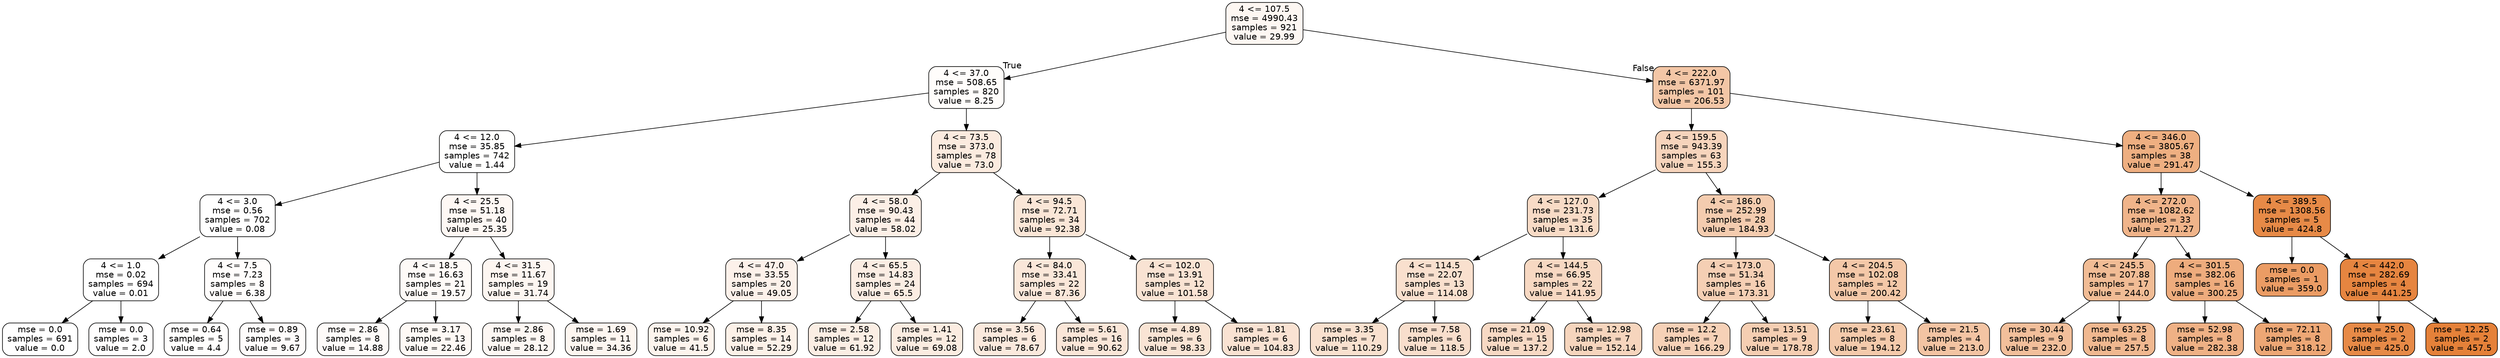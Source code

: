 digraph Tree {
node [shape=box, style="filled, rounded", color="black", fontname=helvetica] ;
edge [fontname=helvetica] ;
0 [label="4 <= 107.5\nmse = 4990.43\nsamples = 921\nvalue = 29.99", fillcolor="#fdf7f2"] ;
1 [label="4 <= 37.0\nmse = 508.65\nsamples = 820\nvalue = 8.25", fillcolor="#fffdfb"] ;
0 -> 1 [labeldistance=2.5, labelangle=45, headlabel="True"] ;
2 [label="4 <= 12.0\nmse = 35.85\nsamples = 742\nvalue = 1.44", fillcolor="#fffffe"] ;
1 -> 2 ;
3 [label="4 <= 3.0\nmse = 0.56\nsamples = 702\nvalue = 0.08", fillcolor="#ffffff"] ;
2 -> 3 ;
4 [label="4 <= 1.0\nmse = 0.02\nsamples = 694\nvalue = 0.01", fillcolor="#ffffff"] ;
3 -> 4 ;
5 [label="mse = 0.0\nsamples = 691\nvalue = 0.0", fillcolor="#ffffff"] ;
4 -> 5 ;
6 [label="mse = 0.0\nsamples = 3\nvalue = 2.0", fillcolor="#fffefe"] ;
4 -> 6 ;
7 [label="4 <= 7.5\nmse = 7.23\nsamples = 8\nvalue = 6.38", fillcolor="#fffdfc"] ;
3 -> 7 ;
8 [label="mse = 0.64\nsamples = 5\nvalue = 4.4", fillcolor="#fffefd"] ;
7 -> 8 ;
9 [label="mse = 0.89\nsamples = 3\nvalue = 9.67", fillcolor="#fefcfb"] ;
7 -> 9 ;
10 [label="4 <= 25.5\nmse = 51.18\nsamples = 40\nvalue = 25.35", fillcolor="#fef8f4"] ;
2 -> 10 ;
11 [label="4 <= 18.5\nmse = 16.63\nsamples = 21\nvalue = 19.57", fillcolor="#fefaf7"] ;
10 -> 11 ;
12 [label="mse = 2.86\nsamples = 8\nvalue = 14.88", fillcolor="#fefbf9"] ;
11 -> 12 ;
13 [label="mse = 3.17\nsamples = 13\nvalue = 22.46", fillcolor="#fef9f5"] ;
11 -> 13 ;
14 [label="4 <= 31.5\nmse = 11.67\nsamples = 19\nvalue = 31.74", fillcolor="#fdf6f1"] ;
10 -> 14 ;
15 [label="mse = 2.86\nsamples = 8\nvalue = 28.12", fillcolor="#fdf7f3"] ;
14 -> 15 ;
16 [label="mse = 1.69\nsamples = 11\nvalue = 34.36", fillcolor="#fdf6f0"] ;
14 -> 16 ;
17 [label="4 <= 73.5\nmse = 373.0\nsamples = 78\nvalue = 73.0", fillcolor="#fbebdf"] ;
1 -> 17 ;
18 [label="4 <= 58.0\nmse = 90.43\nsamples = 44\nvalue = 58.02", fillcolor="#fcefe6"] ;
17 -> 18 ;
19 [label="4 <= 47.0\nmse = 33.55\nsamples = 20\nvalue = 49.05", fillcolor="#fcf1ea"] ;
18 -> 19 ;
20 [label="mse = 10.92\nsamples = 6\nvalue = 41.5", fillcolor="#fdf4ed"] ;
19 -> 20 ;
21 [label="mse = 8.35\nsamples = 14\nvalue = 52.29", fillcolor="#fcf1e8"] ;
19 -> 21 ;
22 [label="4 <= 65.5\nmse = 14.83\nsamples = 24\nvalue = 65.5", fillcolor="#fbede3"] ;
18 -> 22 ;
23 [label="mse = 2.58\nsamples = 12\nvalue = 61.92", fillcolor="#fbeee4"] ;
22 -> 23 ;
24 [label="mse = 1.41\nsamples = 12\nvalue = 69.08", fillcolor="#fbece1"] ;
22 -> 24 ;
25 [label="4 <= 94.5\nmse = 72.71\nsamples = 34\nvalue = 92.38", fillcolor="#fae6d7"] ;
17 -> 25 ;
26 [label="4 <= 84.0\nmse = 33.41\nsamples = 22\nvalue = 87.36", fillcolor="#fae7d9"] ;
25 -> 26 ;
27 [label="mse = 3.56\nsamples = 6\nvalue = 78.67", fillcolor="#fbe9dd"] ;
26 -> 27 ;
28 [label="mse = 5.61\nsamples = 16\nvalue = 90.62", fillcolor="#fae6d8"] ;
26 -> 28 ;
29 [label="4 <= 102.0\nmse = 13.91\nsamples = 12\nvalue = 101.58", fillcolor="#f9e3d3"] ;
25 -> 29 ;
30 [label="mse = 4.89\nsamples = 6\nvalue = 98.33", fillcolor="#f9e4d4"] ;
29 -> 30 ;
31 [label="mse = 1.81\nsamples = 6\nvalue = 104.83", fillcolor="#f9e2d2"] ;
29 -> 31 ;
32 [label="4 <= 222.0\nmse = 6371.97\nsamples = 101\nvalue = 206.53", fillcolor="#f3c6a6"] ;
0 -> 32 [labeldistance=2.5, labelangle=-45, headlabel="False"] ;
33 [label="4 <= 159.5\nmse = 943.39\nsamples = 63\nvalue = 155.3", fillcolor="#f6d4bc"] ;
32 -> 33 ;
34 [label="4 <= 127.0\nmse = 231.73\nsamples = 35\nvalue = 131.6", fillcolor="#f8dbc6"] ;
33 -> 34 ;
35 [label="4 <= 114.5\nmse = 22.07\nsamples = 13\nvalue = 114.08", fillcolor="#f9e0ce"] ;
34 -> 35 ;
36 [label="mse = 3.35\nsamples = 7\nvalue = 110.29", fillcolor="#f9e1cf"] ;
35 -> 36 ;
37 [label="mse = 7.58\nsamples = 6\nvalue = 118.5", fillcolor="#f8decc"] ;
35 -> 37 ;
38 [label="4 <= 144.5\nmse = 66.95\nsamples = 22\nvalue = 141.95", fillcolor="#f7d8c2"] ;
34 -> 38 ;
39 [label="mse = 21.09\nsamples = 15\nvalue = 137.2", fillcolor="#f7d9c4"] ;
38 -> 39 ;
40 [label="mse = 12.98\nsamples = 7\nvalue = 152.14", fillcolor="#f6d5bd"] ;
38 -> 40 ;
41 [label="4 <= 186.0\nmse = 252.99\nsamples = 28\nvalue = 184.93", fillcolor="#f4ccaf"] ;
33 -> 41 ;
42 [label="4 <= 173.0\nmse = 51.34\nsamples = 16\nvalue = 173.31", fillcolor="#f5cfb4"] ;
41 -> 42 ;
43 [label="mse = 12.2\nsamples = 7\nvalue = 166.29", fillcolor="#f6d1b7"] ;
42 -> 43 ;
44 [label="mse = 13.51\nsamples = 9\nvalue = 178.78", fillcolor="#f5ceb2"] ;
42 -> 44 ;
45 [label="4 <= 204.5\nmse = 102.08\nsamples = 12\nvalue = 200.42", fillcolor="#f4c8a8"] ;
41 -> 45 ;
46 [label="mse = 23.61\nsamples = 8\nvalue = 194.12", fillcolor="#f4caab"] ;
45 -> 46 ;
47 [label="mse = 21.5\nsamples = 4\nvalue = 213.0", fillcolor="#f3c4a3"] ;
45 -> 47 ;
48 [label="4 <= 346.0\nmse = 3805.67\nsamples = 38\nvalue = 291.47", fillcolor="#eeaf81"] ;
32 -> 48 ;
49 [label="4 <= 272.0\nmse = 1082.62\nsamples = 33\nvalue = 271.27", fillcolor="#f0b48a"] ;
48 -> 49 ;
50 [label="4 <= 245.5\nmse = 207.88\nsamples = 17\nvalue = 244.0", fillcolor="#f1bc95"] ;
49 -> 50 ;
51 [label="mse = 30.44\nsamples = 9\nvalue = 232.0", fillcolor="#f2bf9b"] ;
50 -> 51 ;
52 [label="mse = 63.25\nsamples = 8\nvalue = 257.5", fillcolor="#f0b890"] ;
50 -> 52 ;
53 [label="4 <= 301.5\nmse = 382.06\nsamples = 16\nvalue = 300.25", fillcolor="#eeac7d"] ;
49 -> 53 ;
54 [label="mse = 52.98\nsamples = 8\nvalue = 282.38", fillcolor="#efb185"] ;
53 -> 54 ;
55 [label="mse = 72.11\nsamples = 8\nvalue = 318.12", fillcolor="#eda775"] ;
53 -> 55 ;
56 [label="4 <= 389.5\nmse = 1308.56\nsamples = 5\nvalue = 424.8", fillcolor="#e78a47"] ;
48 -> 56 ;
57 [label="mse = 0.0\nsamples = 1\nvalue = 359.0", fillcolor="#eb9c64"] ;
56 -> 57 ;
58 [label="4 <= 442.0\nmse = 282.69\nsamples = 4\nvalue = 441.25", fillcolor="#e68540"] ;
56 -> 58 ;
59 [label="mse = 25.0\nsamples = 2\nvalue = 425.0", fillcolor="#e78a47"] ;
58 -> 59 ;
60 [label="mse = 12.25\nsamples = 2\nvalue = 457.5", fillcolor="#e58139"] ;
58 -> 60 ;
}